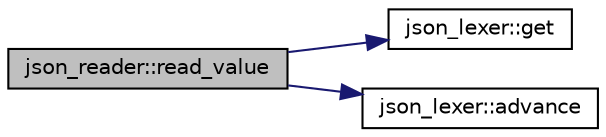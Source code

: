 digraph "json_reader::read_value"
{
  edge [fontname="Helvetica",fontsize="10",labelfontname="Helvetica",labelfontsize="10"];
  node [fontname="Helvetica",fontsize="10",shape=record];
  rankdir="LR";
  Node86 [label="json_reader::read_value",height=0.2,width=0.4,color="black", fillcolor="grey75", style="filled", fontcolor="black"];
  Node86 -> Node87 [color="midnightblue",fontsize="10",style="solid",fontname="Helvetica"];
  Node87 [label="json_lexer::get",height=0.2,width=0.4,color="black", fillcolor="white", style="filled",URL="$classjson__lexer.html#a45237df50027e1d1fde52e34e7e22b90"];
  Node86 -> Node88 [color="midnightblue",fontsize="10",style="solid",fontname="Helvetica"];
  Node88 [label="json_lexer::advance",height=0.2,width=0.4,color="black", fillcolor="white", style="filled",URL="$classjson__lexer.html#a9a42f719625df77b5528bc80f40966e1"];
}
